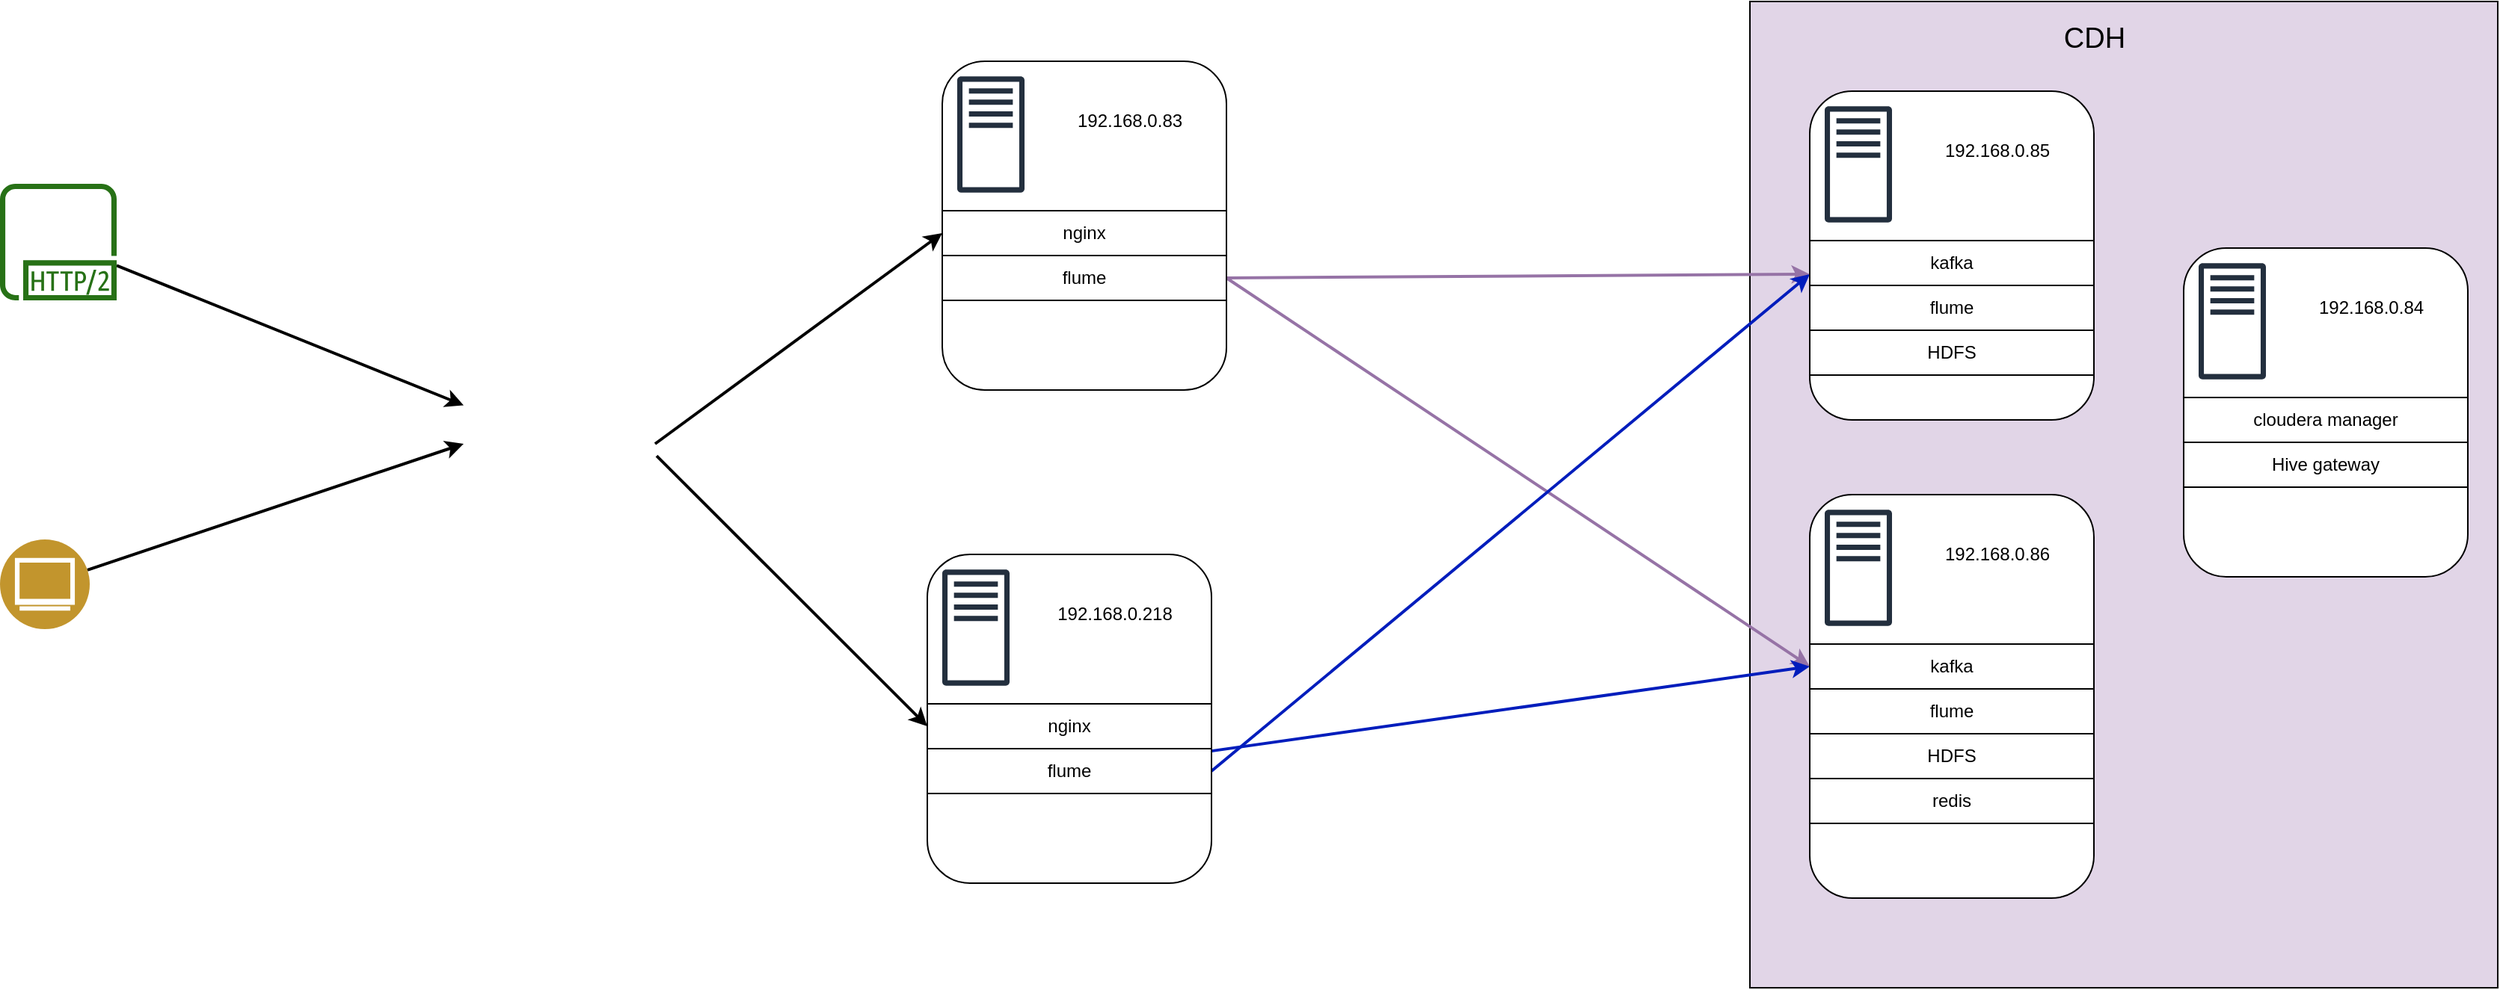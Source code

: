 <mxfile version="12.8.1" type="github" pages="3">
  <diagram id="sYfFkhFNZ8HCn-Ea-9gs" name="CDH">
    <mxGraphModel dx="3683" dy="1352" grid="1" gridSize="10" guides="1" tooltips="1" connect="1" arrows="1" fold="1" page="1" pageScale="1" pageWidth="1600" pageHeight="900" math="0" shadow="0">
      <root>
        <mxCell id="0" />
        <mxCell id="1" parent="0" />
        <mxCell id="6yP74Oz3NNXAOnIifveO-40" value="" style="rounded=0;whiteSpace=wrap;html=1;fillColor=#E1D5E7;" parent="1" vertex="1">
          <mxGeometry x="790" y="130" width="500" height="660" as="geometry" />
        </mxCell>
        <mxCell id="6yP74Oz3NNXAOnIifveO-1" value="" style="rounded=1;whiteSpace=wrap;html=1;" parent="1" vertex="1">
          <mxGeometry x="250" y="170" width="190" height="220" as="geometry" />
        </mxCell>
        <mxCell id="6yP74Oz3NNXAOnIifveO-2" value="" style="outlineConnect=0;fontColor=#232F3E;gradientColor=none;fillColor=#232F3E;strokeColor=none;dashed=0;verticalLabelPosition=bottom;verticalAlign=top;align=center;html=1;fontSize=12;fontStyle=0;aspect=fixed;pointerEvents=1;shape=mxgraph.aws4.traditional_server;" parent="1" vertex="1">
          <mxGeometry x="260" y="180" width="45" height="78" as="geometry" />
        </mxCell>
        <mxCell id="6yP74Oz3NNXAOnIifveO-3" value="192.168.0.83" style="text;html=1;align=center;verticalAlign=middle;resizable=0;points=[];autosize=1;" parent="1" vertex="1">
          <mxGeometry x="330" y="200" width="90" height="20" as="geometry" />
        </mxCell>
        <mxCell id="6yP74Oz3NNXAOnIifveO-4" value="nginx" style="rounded=0;whiteSpace=wrap;html=1;" parent="1" vertex="1">
          <mxGeometry x="250" y="270" width="190" height="30" as="geometry" />
        </mxCell>
        <mxCell id="6yP74Oz3NNXAOnIifveO-36" style="rounded=0;orthogonalLoop=1;jettySize=auto;html=1;exitX=1;exitY=0.5;exitDx=0;exitDy=0;entryX=0;entryY=0.75;entryDx=0;entryDy=0;fillColor=#e1d5e7;strokeColor=#9673a6;strokeWidth=2;" parent="1" source="6yP74Oz3NNXAOnIifveO-5" target="6yP74Oz3NNXAOnIifveO-26" edge="1">
          <mxGeometry relative="1" as="geometry" />
        </mxCell>
        <mxCell id="6yP74Oz3NNXAOnIifveO-37" style="rounded=0;orthogonalLoop=1;jettySize=auto;html=1;entryX=0;entryY=0.5;entryDx=0;entryDy=0;exitX=1;exitY=0.5;exitDx=0;exitDy=0;fillColor=#e1d5e7;strokeColor=#9673a6;strokeWidth=2;" parent="1" source="6yP74Oz3NNXAOnIifveO-5" target="6yP74Oz3NNXAOnIifveO-31" edge="1">
          <mxGeometry relative="1" as="geometry" />
        </mxCell>
        <mxCell id="6yP74Oz3NNXAOnIifveO-5" value="flume" style="rounded=0;whiteSpace=wrap;html=1;" parent="1" vertex="1">
          <mxGeometry x="250" y="300" width="190" height="30" as="geometry" />
        </mxCell>
        <mxCell id="6yP74Oz3NNXAOnIifveO-6" value="" style="rounded=1;whiteSpace=wrap;html=1;" parent="1" vertex="1">
          <mxGeometry x="240" y="500" width="190" height="220" as="geometry" />
        </mxCell>
        <mxCell id="6yP74Oz3NNXAOnIifveO-7" value="" style="outlineConnect=0;fontColor=#232F3E;gradientColor=none;fillColor=#232F3E;strokeColor=none;dashed=0;verticalLabelPosition=bottom;verticalAlign=top;align=center;html=1;fontSize=12;fontStyle=0;aspect=fixed;pointerEvents=1;shape=mxgraph.aws4.traditional_server;" parent="1" vertex="1">
          <mxGeometry x="250" y="510" width="45" height="78" as="geometry" />
        </mxCell>
        <mxCell id="6yP74Oz3NNXAOnIifveO-8" value="192.168.0.218" style="text;html=1;align=center;verticalAlign=middle;resizable=0;points=[];autosize=1;" parent="1" vertex="1">
          <mxGeometry x="320" y="530" width="90" height="20" as="geometry" />
        </mxCell>
        <mxCell id="6yP74Oz3NNXAOnIifveO-9" value="nginx" style="rounded=0;whiteSpace=wrap;html=1;" parent="1" vertex="1">
          <mxGeometry x="240" y="600" width="190" height="30" as="geometry" />
        </mxCell>
        <mxCell id="6yP74Oz3NNXAOnIifveO-38" style="rounded=0;orthogonalLoop=1;jettySize=auto;html=1;entryX=0;entryY=0.75;entryDx=0;entryDy=0;exitX=1;exitY=0.5;exitDx=0;exitDy=0;fillColor=#0050ef;strokeColor=#001DBC;strokeWidth=2;" parent="1" source="6yP74Oz3NNXAOnIifveO-10" target="6yP74Oz3NNXAOnIifveO-26" edge="1">
          <mxGeometry relative="1" as="geometry" />
        </mxCell>
        <mxCell id="6yP74Oz3NNXAOnIifveO-39" style="rounded=0;orthogonalLoop=1;jettySize=auto;html=1;entryX=0;entryY=0.5;entryDx=0;entryDy=0;fillColor=#0050ef;strokeColor=#001DBC;strokeWidth=2;" parent="1" source="6yP74Oz3NNXAOnIifveO-10" target="6yP74Oz3NNXAOnIifveO-31" edge="1">
          <mxGeometry relative="1" as="geometry" />
        </mxCell>
        <mxCell id="6yP74Oz3NNXAOnIifveO-10" value="flume" style="rounded=0;whiteSpace=wrap;html=1;" parent="1" vertex="1">
          <mxGeometry x="240" y="630" width="190" height="30" as="geometry" />
        </mxCell>
        <mxCell id="6yP74Oz3NNXAOnIifveO-11" value="" style="rounded=1;whiteSpace=wrap;html=1;" parent="1" vertex="1">
          <mxGeometry x="1080" y="295" width="190" height="220" as="geometry" />
        </mxCell>
        <mxCell id="6yP74Oz3NNXAOnIifveO-12" value="" style="outlineConnect=0;fontColor=#232F3E;gradientColor=none;fillColor=#232F3E;strokeColor=none;dashed=0;verticalLabelPosition=bottom;verticalAlign=top;align=center;html=1;fontSize=12;fontStyle=0;aspect=fixed;pointerEvents=1;shape=mxgraph.aws4.traditional_server;" parent="1" vertex="1">
          <mxGeometry x="1090" y="305" width="45" height="78" as="geometry" />
        </mxCell>
        <mxCell id="6yP74Oz3NNXAOnIifveO-13" value="192.168.0.84" style="text;html=1;align=center;verticalAlign=middle;resizable=0;points=[];autosize=1;" parent="1" vertex="1">
          <mxGeometry x="1160" y="325" width="90" height="20" as="geometry" />
        </mxCell>
        <mxCell id="6yP74Oz3NNXAOnIifveO-14" value="cloudera manager" style="rounded=0;whiteSpace=wrap;html=1;" parent="1" vertex="1">
          <mxGeometry x="1080" y="395" width="190" height="30" as="geometry" />
        </mxCell>
        <mxCell id="6yP74Oz3NNXAOnIifveO-15" value="Hive gateway" style="rounded=0;whiteSpace=wrap;html=1;" parent="1" vertex="1">
          <mxGeometry x="1080" y="425" width="190" height="30" as="geometry" />
        </mxCell>
        <mxCell id="6yP74Oz3NNXAOnIifveO-23" value="" style="rounded=1;whiteSpace=wrap;html=1;" parent="1" vertex="1">
          <mxGeometry x="830" y="190" width="190" height="220" as="geometry" />
        </mxCell>
        <mxCell id="6yP74Oz3NNXAOnIifveO-24" value="" style="outlineConnect=0;fontColor=#232F3E;gradientColor=none;fillColor=#232F3E;strokeColor=none;dashed=0;verticalLabelPosition=bottom;verticalAlign=top;align=center;html=1;fontSize=12;fontStyle=0;aspect=fixed;pointerEvents=1;shape=mxgraph.aws4.traditional_server;" parent="1" vertex="1">
          <mxGeometry x="840" y="200" width="45" height="78" as="geometry" />
        </mxCell>
        <mxCell id="6yP74Oz3NNXAOnIifveO-25" value="192.168.0.85" style="text;html=1;align=center;verticalAlign=middle;resizable=0;points=[];autosize=1;" parent="1" vertex="1">
          <mxGeometry x="910" y="220" width="90" height="20" as="geometry" />
        </mxCell>
        <mxCell id="6yP74Oz3NNXAOnIifveO-26" value="kafka" style="rounded=0;whiteSpace=wrap;html=1;" parent="1" vertex="1">
          <mxGeometry x="830" y="290" width="190" height="30" as="geometry" />
        </mxCell>
        <mxCell id="6yP74Oz3NNXAOnIifveO-27" value="flume" style="rounded=0;whiteSpace=wrap;html=1;" parent="1" vertex="1">
          <mxGeometry x="830" y="320" width="190" height="30" as="geometry" />
        </mxCell>
        <mxCell id="6yP74Oz3NNXAOnIifveO-28" value="" style="rounded=1;whiteSpace=wrap;html=1;" parent="1" vertex="1">
          <mxGeometry x="830" y="460" width="190" height="270" as="geometry" />
        </mxCell>
        <mxCell id="6yP74Oz3NNXAOnIifveO-29" value="" style="outlineConnect=0;fontColor=#232F3E;gradientColor=none;fillColor=#232F3E;strokeColor=none;dashed=0;verticalLabelPosition=bottom;verticalAlign=top;align=center;html=1;fontSize=12;fontStyle=0;aspect=fixed;pointerEvents=1;shape=mxgraph.aws4.traditional_server;" parent="1" vertex="1">
          <mxGeometry x="840" y="470" width="45" height="78" as="geometry" />
        </mxCell>
        <mxCell id="6yP74Oz3NNXAOnIifveO-30" value="192.168.0.86" style="text;html=1;align=center;verticalAlign=middle;resizable=0;points=[];autosize=1;" parent="1" vertex="1">
          <mxGeometry x="910" y="490" width="90" height="20" as="geometry" />
        </mxCell>
        <mxCell id="6yP74Oz3NNXAOnIifveO-31" value="kafka" style="rounded=0;whiteSpace=wrap;html=1;" parent="1" vertex="1">
          <mxGeometry x="830" y="560" width="190" height="30" as="geometry" />
        </mxCell>
        <mxCell id="6yP74Oz3NNXAOnIifveO-32" value="flume" style="rounded=0;whiteSpace=wrap;html=1;" parent="1" vertex="1">
          <mxGeometry x="830" y="590" width="190" height="30" as="geometry" />
        </mxCell>
        <mxCell id="6yP74Oz3NNXAOnIifveO-33" value="HDFS" style="rounded=0;whiteSpace=wrap;html=1;" parent="1" vertex="1">
          <mxGeometry x="830" y="350" width="190" height="30" as="geometry" />
        </mxCell>
        <mxCell id="6yP74Oz3NNXAOnIifveO-34" value="HDFS" style="rounded=0;whiteSpace=wrap;html=1;" parent="1" vertex="1">
          <mxGeometry x="830" y="620" width="190" height="30" as="geometry" />
        </mxCell>
        <mxCell id="6yP74Oz3NNXAOnIifveO-35" value="redis" style="rounded=0;whiteSpace=wrap;html=1;" parent="1" vertex="1">
          <mxGeometry x="830" y="650" width="190" height="30" as="geometry" />
        </mxCell>
        <mxCell id="6yP74Oz3NNXAOnIifveO-41" value="CDH" style="text;html=1;align=center;verticalAlign=middle;resizable=0;points=[];autosize=1;fontSize=19;" parent="1" vertex="1">
          <mxGeometry x="990" y="140" width="60" height="30" as="geometry" />
        </mxCell>
        <mxCell id="6yP74Oz3NNXAOnIifveO-43" style="edgeStyle=none;orthogonalLoop=1;jettySize=auto;html=1;entryX=0;entryY=0.5;entryDx=0;entryDy=0;strokeWidth=2;fontSize=19;exitX=1;exitY=0.5;exitDx=0;exitDy=0;" parent="1" source="6yP74Oz3NNXAOnIifveO-42" target="6yP74Oz3NNXAOnIifveO-4" edge="1">
          <mxGeometry relative="1" as="geometry" />
        </mxCell>
        <mxCell id="6yP74Oz3NNXAOnIifveO-44" style="edgeStyle=none;orthogonalLoop=1;jettySize=auto;html=1;entryX=0;entryY=0.5;entryDx=0;entryDy=0;strokeWidth=2;fontSize=19;exitX=1.008;exitY=0.563;exitDx=0;exitDy=0;exitPerimeter=0;" parent="1" source="6yP74Oz3NNXAOnIifveO-42" target="6yP74Oz3NNXAOnIifveO-9" edge="1">
          <mxGeometry relative="1" as="geometry" />
        </mxCell>
        <mxCell id="6yP74Oz3NNXAOnIifveO-42" value="" style="shape=image;html=1;verticalAlign=top;verticalLabelPosition=bottom;labelBackgroundColor=#ffffff;imageAspect=0;aspect=fixed;image=https://cdn4.iconfinder.com/data/icons/logos-brands-5/24/nginx-128.png;fillColor=#E1D5E7;fontSize=19;" parent="1" vertex="1">
          <mxGeometry x="-70" y="362" width="128" height="128" as="geometry" />
        </mxCell>
        <mxCell id="6yP74Oz3NNXAOnIifveO-51" style="edgeStyle=none;orthogonalLoop=1;jettySize=auto;html=1;strokeWidth=2;fontSize=19;" parent="1" source="6yP74Oz3NNXAOnIifveO-50" target="6yP74Oz3NNXAOnIifveO-42" edge="1">
          <mxGeometry relative="1" as="geometry" />
        </mxCell>
        <mxCell id="6yP74Oz3NNXAOnIifveO-50" value="" style="outlineConnect=0;fontColor=#232F3E;gradientColor=none;fillColor=#277116;strokeColor=none;dashed=0;verticalLabelPosition=bottom;verticalAlign=top;align=center;html=1;fontSize=12;fontStyle=0;aspect=fixed;pointerEvents=1;shape=mxgraph.aws4.http2_protocol;" parent="1" vertex="1">
          <mxGeometry x="-380" y="252" width="78" height="78" as="geometry" />
        </mxCell>
        <mxCell id="6yP74Oz3NNXAOnIifveO-53" style="edgeStyle=none;orthogonalLoop=1;jettySize=auto;html=1;entryX=0;entryY=0.5;entryDx=0;entryDy=0;strokeWidth=2;fontSize=19;" parent="1" source="6yP74Oz3NNXAOnIifveO-52" target="6yP74Oz3NNXAOnIifveO-42" edge="1">
          <mxGeometry relative="1" as="geometry" />
        </mxCell>
        <mxCell id="6yP74Oz3NNXAOnIifveO-52" value="" style="aspect=fixed;perimeter=ellipsePerimeter;html=1;align=center;shadow=0;dashed=0;fontColor=#4277BB;labelBackgroundColor=#ffffff;fontSize=12;spacingTop=3;image;image=img/lib/ibm/users/browser.svg;fillColor=#E1D5E7;" parent="1" vertex="1">
          <mxGeometry x="-380" y="490" width="60" height="60" as="geometry" />
        </mxCell>
      </root>
    </mxGraphModel>
  </diagram>
  <diagram id="F3nJyNGTWnxTSC3ZusiO" name="日志系统">
    <mxGraphModel dx="423" dy="811" grid="1" gridSize="10" guides="1" tooltips="1" connect="1" arrows="1" fold="1" page="1" pageScale="1" pageWidth="827" pageHeight="1169" math="0" shadow="0">
      <root>
        <mxCell id="-6ofm1UNiFWlFuEkiP6S-0" />
        <mxCell id="-6ofm1UNiFWlFuEkiP6S-1" parent="-6ofm1UNiFWlFuEkiP6S-0" />
        <mxCell id="8L2Li2niyGv3lba_E4q8-20" value="kafka" style="rounded=1;whiteSpace=wrap;html=1;fontSize=18;fillColor=#fff2cc;strokeColor=#d6b656;" vertex="1" parent="-6ofm1UNiFWlFuEkiP6S-1">
          <mxGeometry x="840" y="483" width="320" height="87" as="geometry" />
        </mxCell>
        <mxCell id="8L2Li2niyGv3lba_E4q8-27" value="" style="group;" vertex="1" connectable="0" parent="-6ofm1UNiFWlFuEkiP6S-1">
          <mxGeometry x="840" y="580" width="180" height="100" as="geometry" />
        </mxCell>
        <mxCell id="8L2Li2niyGv3lba_E4q8-6" value="" style="rounded=1;whiteSpace=wrap;html=1;fillColor=#f5f5f5;strokeColor=#666666;fontColor=#333333;" vertex="1" parent="8L2Li2niyGv3lba_E4q8-27">
          <mxGeometry width="180" height="100" as="geometry" />
        </mxCell>
        <mxCell id="8L2Li2niyGv3lba_E4q8-7" value="" style="outlineConnect=0;fontColor=#232F3E;gradientColor=none;fillColor=#232F3E;strokeColor=none;dashed=0;verticalLabelPosition=bottom;verticalAlign=top;align=center;html=1;fontSize=12;fontStyle=0;aspect=fixed;pointerEvents=1;shape=mxgraph.aws4.traditional_server;" vertex="1" parent="8L2Li2niyGv3lba_E4q8-27">
          <mxGeometry x="10" y="10" width="45" height="78" as="geometry" />
        </mxCell>
        <mxCell id="8L2Li2niyGv3lba_E4q8-8" value="log server" style="text;html=1;align=center;verticalAlign=middle;resizable=0;points=[];autosize=1;fontSize=18;" vertex="1" parent="8L2Li2niyGv3lba_E4q8-27">
          <mxGeometry x="80" y="34" width="90" height="30" as="geometry" />
        </mxCell>
        <mxCell id="8L2Li2niyGv3lba_E4q8-28" value="" style="group;" vertex="1" connectable="0" parent="-6ofm1UNiFWlFuEkiP6S-1">
          <mxGeometry x="840" y="690" width="180" height="100" as="geometry" />
        </mxCell>
        <mxCell id="8L2Li2niyGv3lba_E4q8-29" value="" style="rounded=1;whiteSpace=wrap;html=1;fillColor=#f5f5f5;strokeColor=#666666;fontColor=#333333;" vertex="1" parent="8L2Li2niyGv3lba_E4q8-28">
          <mxGeometry width="180" height="100" as="geometry" />
        </mxCell>
        <mxCell id="8L2Li2niyGv3lba_E4q8-30" value="" style="outlineConnect=0;fontColor=#232F3E;gradientColor=none;fillColor=#232F3E;strokeColor=none;dashed=0;verticalLabelPosition=bottom;verticalAlign=top;align=center;html=1;fontSize=12;fontStyle=0;aspect=fixed;pointerEvents=1;shape=mxgraph.aws4.traditional_server;" vertex="1" parent="8L2Li2niyGv3lba_E4q8-28">
          <mxGeometry x="10" y="10" width="45" height="78" as="geometry" />
        </mxCell>
        <mxCell id="8L2Li2niyGv3lba_E4q8-31" value="log server" style="text;html=1;align=center;verticalAlign=middle;resizable=0;points=[];autosize=1;fontSize=18;" vertex="1" parent="8L2Li2niyGv3lba_E4q8-28">
          <mxGeometry x="80" y="34" width="90" height="30" as="geometry" />
        </mxCell>
        <mxCell id="8L2Li2niyGv3lba_E4q8-33" value="" style="group" vertex="1" connectable="0" parent="-6ofm1UNiFWlFuEkiP6S-1">
          <mxGeometry x="1050" y="580" width="110" height="212" as="geometry" />
        </mxCell>
        <mxCell id="8L2Li2niyGv3lba_E4q8-21" value="" style="rounded=1;whiteSpace=wrap;html=1;fontSize=18;fillColor=#e1d5e7;strokeColor=#9673a6;" vertex="1" parent="8L2Li2niyGv3lba_E4q8-33">
          <mxGeometry width="110" height="212" as="geometry" />
        </mxCell>
        <mxCell id="8L2Li2niyGv3lba_E4q8-22" value="" style="shape=image;html=1;verticalAlign=top;verticalLabelPosition=bottom;labelBackgroundColor=#ffffff;imageAspect=0;aspect=fixed;image=https://cdn4.iconfinder.com/data/icons/basic-ui-2-line/32/gear-setting-set-configure-configuration-128.png;fontSize=18;" vertex="1" parent="8L2Li2niyGv3lba_E4q8-33">
          <mxGeometry x="30" y="17" width="50" height="50" as="geometry" />
        </mxCell>
        <mxCell id="8L2Li2niyGv3lba_E4q8-23" value="配置中心" style="text;html=1;align=center;verticalAlign=middle;resizable=0;points=[];autosize=1;fontSize=18;" vertex="1" parent="8L2Li2niyGv3lba_E4q8-33">
          <mxGeometry x="10" y="132" width="90" height="30" as="geometry" />
        </mxCell>
        <mxCell id="8L2Li2niyGv3lba_E4q8-35" value="SparkStreaming" style="rounded=1;whiteSpace=wrap;html=1;fontSize=18;fillColor=#d5e8d4;strokeColor=#82b366;" vertex="1" parent="-6ofm1UNiFWlFuEkiP6S-1">
          <mxGeometry x="1010" y="410" width="150" height="60" as="geometry" />
        </mxCell>
        <mxCell id="8L2Li2niyGv3lba_E4q8-36" value="HDFS" style="rounded=1;whiteSpace=wrap;html=1;fontSize=18;fillColor=#d5e8d4;strokeColor=#82b366;" vertex="1" parent="-6ofm1UNiFWlFuEkiP6S-1">
          <mxGeometry x="840" y="410" width="140" height="60" as="geometry" />
        </mxCell>
        <mxCell id="8L2Li2niyGv3lba_E4q8-37" value="yc" style="rounded=1;whiteSpace=wrap;html=1;fontSize=18;fillColor=#f8cecc;strokeColor=#b85450;" vertex="1" parent="-6ofm1UNiFWlFuEkiP6S-1">
          <mxGeometry x="840" y="810" width="80" height="50" as="geometry" />
        </mxCell>
        <mxCell id="8L2Li2niyGv3lba_E4q8-38" value="read" style="rounded=1;whiteSpace=wrap;html=1;fontSize=18;fillColor=#f8cecc;strokeColor=#b85450;" vertex="1" parent="-6ofm1UNiFWlFuEkiP6S-1">
          <mxGeometry x="930" y="810" width="110" height="50" as="geometry" />
        </mxCell>
        <mxCell id="8L2Li2niyGv3lba_E4q8-39" value="......" style="rounded=1;whiteSpace=wrap;html=1;fontSize=18;fillColor=#f8cecc;strokeColor=#b85450;" vertex="1" parent="-6ofm1UNiFWlFuEkiP6S-1">
          <mxGeometry x="1050" y="810" width="110" height="50" as="geometry" />
        </mxCell>
      </root>
    </mxGraphModel>
  </diagram>
  <diagram id="STuipIibWmyb8DmiSypV" name="Kettle 统计任务">
    <mxGraphModel dx="1250" dy="811" grid="1" gridSize="10" guides="1" tooltips="1" connect="1" arrows="1" fold="1" page="1" pageScale="1" pageWidth="827" pageHeight="1169" math="0" shadow="0">
      <root>
        <mxCell id="dv3SlROfuBrRx5sP1hav-0" />
        <mxCell id="dv3SlROfuBrRx5sP1hav-1" parent="dv3SlROfuBrRx5sP1hav-0" />
        <mxCell id="dv3SlROfuBrRx5sP1hav-9" style="edgeStyle=orthogonalEdgeStyle;rounded=0;orthogonalLoop=1;jettySize=auto;html=1;entryX=0;entryY=0.5;entryDx=0;entryDy=0;fontSize=18;" edge="1" parent="dv3SlROfuBrRx5sP1hav-1" source="dv3SlROfuBrRx5sP1hav-4" target="dv3SlROfuBrRx5sP1hav-5">
          <mxGeometry relative="1" as="geometry" />
        </mxCell>
        <mxCell id="dv3SlROfuBrRx5sP1hav-11" style="edgeStyle=orthogonalEdgeStyle;rounded=0;orthogonalLoop=1;jettySize=auto;html=1;fontSize=18;" edge="1" parent="dv3SlROfuBrRx5sP1hav-1" source="dv3SlROfuBrRx5sP1hav-5" target="dv3SlROfuBrRx5sP1hav-10">
          <mxGeometry relative="1" as="geometry" />
        </mxCell>
        <mxCell id="dv3SlROfuBrRx5sP1hav-5" value="统计SQL" style="shape=step;perimeter=stepPerimeter;whiteSpace=wrap;html=1;fixedSize=1;fontSize=18;" vertex="1" parent="dv3SlROfuBrRx5sP1hav-1">
          <mxGeometry x="240" y="110" width="120" height="80" as="geometry" />
        </mxCell>
        <mxCell id="dv3SlROfuBrRx5sP1hav-8" value="Kettle" style="text;html=1;align=center;verticalAlign=middle;resizable=0;points=[];autosize=1;fontSize=18;" vertex="1" parent="dv3SlROfuBrRx5sP1hav-1">
          <mxGeometry x="270" y="70" width="60" height="30" as="geometry" />
        </mxCell>
        <mxCell id="dv3SlROfuBrRx5sP1hav-10" value="DB" style="strokeWidth=2;html=1;shape=mxgraph.flowchart.database;whiteSpace=wrap;fontSize=18;" vertex="1" parent="dv3SlROfuBrRx5sP1hav-1">
          <mxGeometry x="470" y="120" width="60" height="60" as="geometry" />
        </mxCell>
        <mxCell id="dv3SlROfuBrRx5sP1hav-14" value="" style="group" vertex="1" connectable="0" parent="dv3SlROfuBrRx5sP1hav-1">
          <mxGeometry x="50" y="100" width="80" height="80" as="geometry" />
        </mxCell>
        <mxCell id="dv3SlROfuBrRx5sP1hav-2" value="" style="strokeWidth=2;html=1;shape=mxgraph.flowchart.database;whiteSpace=wrap;fontSize=18;" vertex="1" parent="dv3SlROfuBrRx5sP1hav-14">
          <mxGeometry width="60" height="60" as="geometry" />
        </mxCell>
        <mxCell id="dv3SlROfuBrRx5sP1hav-3" value="" style="strokeWidth=2;html=1;shape=mxgraph.flowchart.database;whiteSpace=wrap;fontSize=18;" vertex="1" parent="dv3SlROfuBrRx5sP1hav-14">
          <mxGeometry x="10" y="10" width="60" height="60" as="geometry" />
        </mxCell>
        <mxCell id="dv3SlROfuBrRx5sP1hav-4" value="DB" style="strokeWidth=2;html=1;shape=mxgraph.flowchart.database;whiteSpace=wrap;fontSize=18;" vertex="1" parent="dv3SlROfuBrRx5sP1hav-14">
          <mxGeometry x="20" y="20" width="60" height="60" as="geometry" />
        </mxCell>
      </root>
    </mxGraphModel>
  </diagram>
</mxfile>
